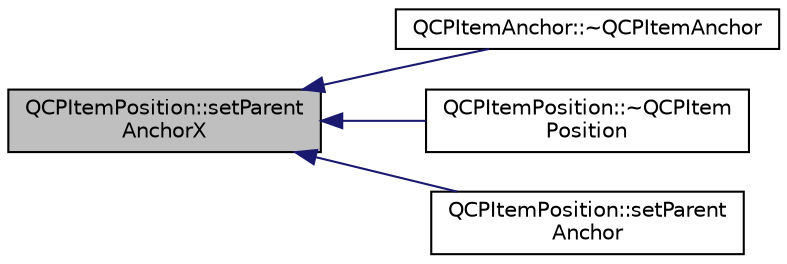 digraph "QCPItemPosition::setParentAnchorX"
{
  edge [fontname="Helvetica",fontsize="10",labelfontname="Helvetica",labelfontsize="10"];
  node [fontname="Helvetica",fontsize="10",shape=record];
  rankdir="LR";
  Node205 [label="QCPItemPosition::setParent\lAnchorX",height=0.2,width=0.4,color="black", fillcolor="grey75", style="filled", fontcolor="black"];
  Node205 -> Node206 [dir="back",color="midnightblue",fontsize="10",style="solid",fontname="Helvetica"];
  Node206 [label="QCPItemAnchor::~QCPItemAnchor",height=0.2,width=0.4,color="black", fillcolor="white", style="filled",URL="$d4/d7c/class_q_c_p_item_anchor.html#a1868559407600688ee4d1a4621e81ceb"];
  Node205 -> Node207 [dir="back",color="midnightblue",fontsize="10",style="solid",fontname="Helvetica"];
  Node207 [label="QCPItemPosition::~QCPItem\lPosition",height=0.2,width=0.4,color="black", fillcolor="white", style="filled",URL="$d1/dad/class_q_c_p_item_position.html#ad8a289016f7a62332f9c865c39ab2047"];
  Node205 -> Node208 [dir="back",color="midnightblue",fontsize="10",style="solid",fontname="Helvetica"];
  Node208 [label="QCPItemPosition::setParent\lAnchor",height=0.2,width=0.4,color="black", fillcolor="white", style="filled",URL="$d1/dad/class_q_c_p_item_position.html#ac094d67a95d2dceafa0d50b9db3a7e51"];
}
